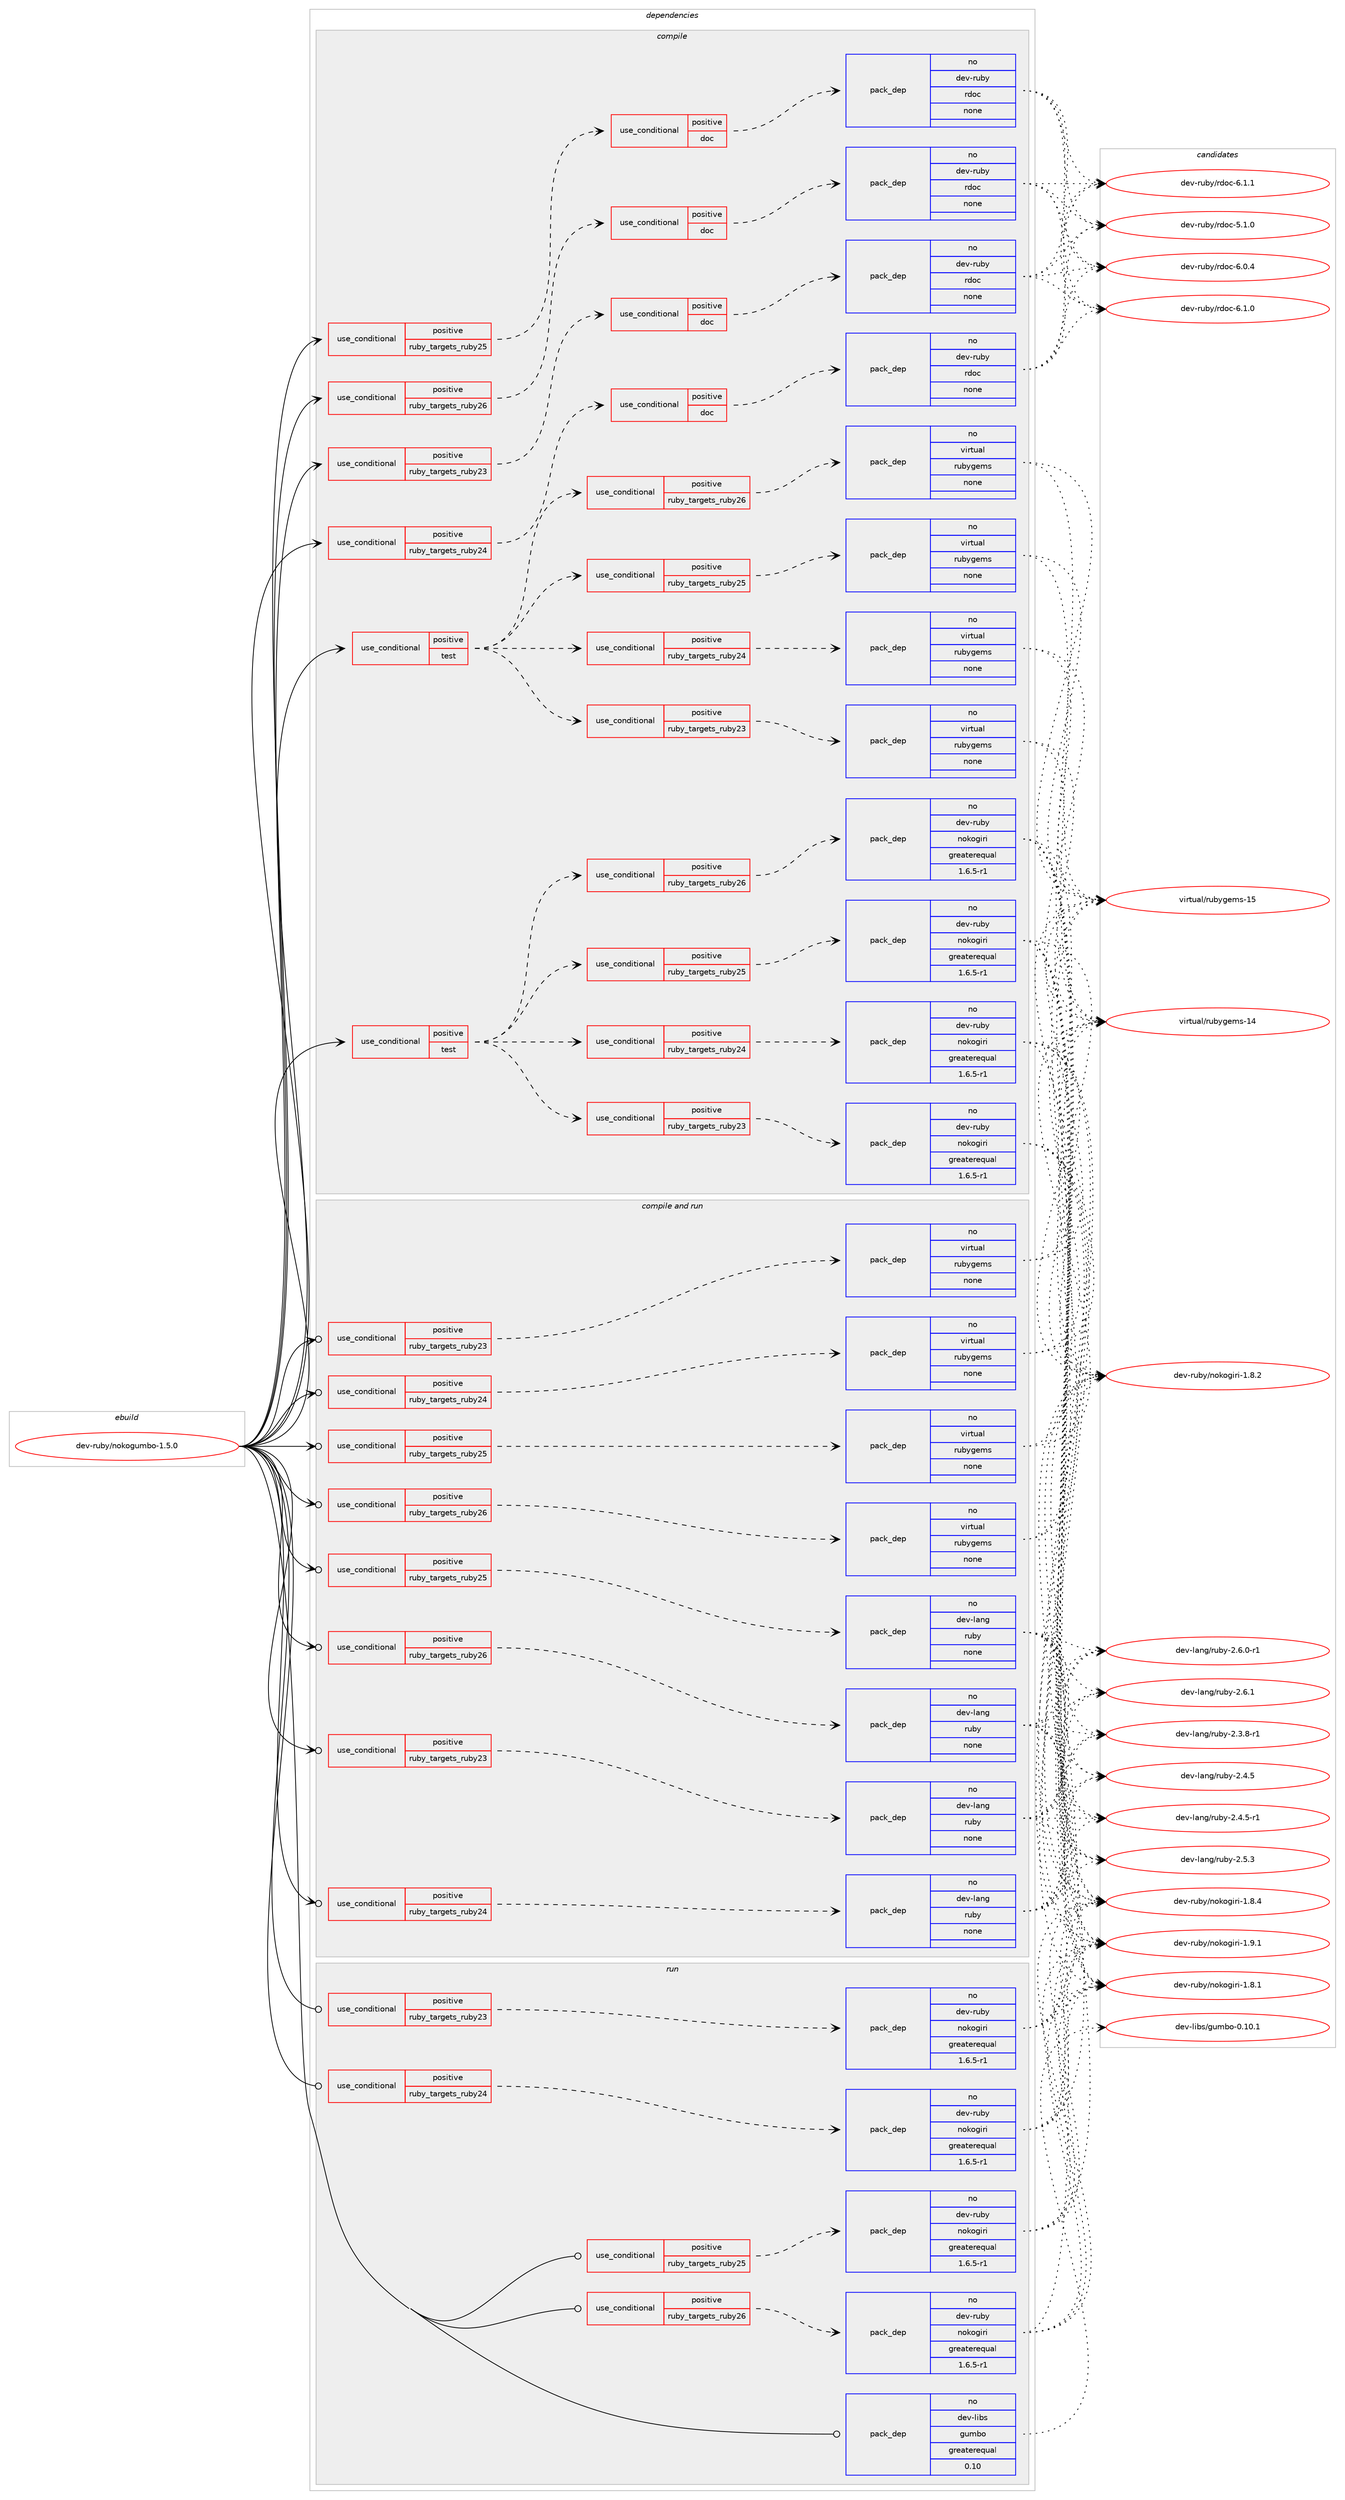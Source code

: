 digraph prolog {

# *************
# Graph options
# *************

newrank=true;
concentrate=true;
compound=true;
graph [rankdir=LR,fontname=Helvetica,fontsize=10,ranksep=1.5];#, ranksep=2.5, nodesep=0.2];
edge  [arrowhead=vee];
node  [fontname=Helvetica,fontsize=10];

# **********
# The ebuild
# **********

subgraph cluster_leftcol {
color=gray;
rank=same;
label=<<i>ebuild</i>>;
id [label="dev-ruby/nokogumbo-1.5.0", color=red, width=4, href="../dev-ruby/nokogumbo-1.5.0.svg"];
}

# ****************
# The dependencies
# ****************

subgraph cluster_midcol {
color=gray;
label=<<i>dependencies</i>>;
subgraph cluster_compile {
fillcolor="#eeeeee";
style=filled;
label=<<i>compile</i>>;
subgraph cond407883 {
dependency1508611 [label=<<TABLE BORDER="0" CELLBORDER="1" CELLSPACING="0" CELLPADDING="4"><TR><TD ROWSPAN="3" CELLPADDING="10">use_conditional</TD></TR><TR><TD>positive</TD></TR><TR><TD>ruby_targets_ruby23</TD></TR></TABLE>>, shape=none, color=red];
subgraph cond407884 {
dependency1508612 [label=<<TABLE BORDER="0" CELLBORDER="1" CELLSPACING="0" CELLPADDING="4"><TR><TD ROWSPAN="3" CELLPADDING="10">use_conditional</TD></TR><TR><TD>positive</TD></TR><TR><TD>doc</TD></TR></TABLE>>, shape=none, color=red];
subgraph pack1077231 {
dependency1508613 [label=<<TABLE BORDER="0" CELLBORDER="1" CELLSPACING="0" CELLPADDING="4" WIDTH="220"><TR><TD ROWSPAN="6" CELLPADDING="30">pack_dep</TD></TR><TR><TD WIDTH="110">no</TD></TR><TR><TD>dev-ruby</TD></TR><TR><TD>rdoc</TD></TR><TR><TD>none</TD></TR><TR><TD></TD></TR></TABLE>>, shape=none, color=blue];
}
dependency1508612:e -> dependency1508613:w [weight=20,style="dashed",arrowhead="vee"];
}
dependency1508611:e -> dependency1508612:w [weight=20,style="dashed",arrowhead="vee"];
}
id:e -> dependency1508611:w [weight=20,style="solid",arrowhead="vee"];
subgraph cond407885 {
dependency1508614 [label=<<TABLE BORDER="0" CELLBORDER="1" CELLSPACING="0" CELLPADDING="4"><TR><TD ROWSPAN="3" CELLPADDING="10">use_conditional</TD></TR><TR><TD>positive</TD></TR><TR><TD>ruby_targets_ruby24</TD></TR></TABLE>>, shape=none, color=red];
subgraph cond407886 {
dependency1508615 [label=<<TABLE BORDER="0" CELLBORDER="1" CELLSPACING="0" CELLPADDING="4"><TR><TD ROWSPAN="3" CELLPADDING="10">use_conditional</TD></TR><TR><TD>positive</TD></TR><TR><TD>doc</TD></TR></TABLE>>, shape=none, color=red];
subgraph pack1077232 {
dependency1508616 [label=<<TABLE BORDER="0" CELLBORDER="1" CELLSPACING="0" CELLPADDING="4" WIDTH="220"><TR><TD ROWSPAN="6" CELLPADDING="30">pack_dep</TD></TR><TR><TD WIDTH="110">no</TD></TR><TR><TD>dev-ruby</TD></TR><TR><TD>rdoc</TD></TR><TR><TD>none</TD></TR><TR><TD></TD></TR></TABLE>>, shape=none, color=blue];
}
dependency1508615:e -> dependency1508616:w [weight=20,style="dashed",arrowhead="vee"];
}
dependency1508614:e -> dependency1508615:w [weight=20,style="dashed",arrowhead="vee"];
}
id:e -> dependency1508614:w [weight=20,style="solid",arrowhead="vee"];
subgraph cond407887 {
dependency1508617 [label=<<TABLE BORDER="0" CELLBORDER="1" CELLSPACING="0" CELLPADDING="4"><TR><TD ROWSPAN="3" CELLPADDING="10">use_conditional</TD></TR><TR><TD>positive</TD></TR><TR><TD>ruby_targets_ruby25</TD></TR></TABLE>>, shape=none, color=red];
subgraph cond407888 {
dependency1508618 [label=<<TABLE BORDER="0" CELLBORDER="1" CELLSPACING="0" CELLPADDING="4"><TR><TD ROWSPAN="3" CELLPADDING="10">use_conditional</TD></TR><TR><TD>positive</TD></TR><TR><TD>doc</TD></TR></TABLE>>, shape=none, color=red];
subgraph pack1077233 {
dependency1508619 [label=<<TABLE BORDER="0" CELLBORDER="1" CELLSPACING="0" CELLPADDING="4" WIDTH="220"><TR><TD ROWSPAN="6" CELLPADDING="30">pack_dep</TD></TR><TR><TD WIDTH="110">no</TD></TR><TR><TD>dev-ruby</TD></TR><TR><TD>rdoc</TD></TR><TR><TD>none</TD></TR><TR><TD></TD></TR></TABLE>>, shape=none, color=blue];
}
dependency1508618:e -> dependency1508619:w [weight=20,style="dashed",arrowhead="vee"];
}
dependency1508617:e -> dependency1508618:w [weight=20,style="dashed",arrowhead="vee"];
}
id:e -> dependency1508617:w [weight=20,style="solid",arrowhead="vee"];
subgraph cond407889 {
dependency1508620 [label=<<TABLE BORDER="0" CELLBORDER="1" CELLSPACING="0" CELLPADDING="4"><TR><TD ROWSPAN="3" CELLPADDING="10">use_conditional</TD></TR><TR><TD>positive</TD></TR><TR><TD>ruby_targets_ruby26</TD></TR></TABLE>>, shape=none, color=red];
subgraph cond407890 {
dependency1508621 [label=<<TABLE BORDER="0" CELLBORDER="1" CELLSPACING="0" CELLPADDING="4"><TR><TD ROWSPAN="3" CELLPADDING="10">use_conditional</TD></TR><TR><TD>positive</TD></TR><TR><TD>doc</TD></TR></TABLE>>, shape=none, color=red];
subgraph pack1077234 {
dependency1508622 [label=<<TABLE BORDER="0" CELLBORDER="1" CELLSPACING="0" CELLPADDING="4" WIDTH="220"><TR><TD ROWSPAN="6" CELLPADDING="30">pack_dep</TD></TR><TR><TD WIDTH="110">no</TD></TR><TR><TD>dev-ruby</TD></TR><TR><TD>rdoc</TD></TR><TR><TD>none</TD></TR><TR><TD></TD></TR></TABLE>>, shape=none, color=blue];
}
dependency1508621:e -> dependency1508622:w [weight=20,style="dashed",arrowhead="vee"];
}
dependency1508620:e -> dependency1508621:w [weight=20,style="dashed",arrowhead="vee"];
}
id:e -> dependency1508620:w [weight=20,style="solid",arrowhead="vee"];
subgraph cond407891 {
dependency1508623 [label=<<TABLE BORDER="0" CELLBORDER="1" CELLSPACING="0" CELLPADDING="4"><TR><TD ROWSPAN="3" CELLPADDING="10">use_conditional</TD></TR><TR><TD>positive</TD></TR><TR><TD>test</TD></TR></TABLE>>, shape=none, color=red];
subgraph cond407892 {
dependency1508624 [label=<<TABLE BORDER="0" CELLBORDER="1" CELLSPACING="0" CELLPADDING="4"><TR><TD ROWSPAN="3" CELLPADDING="10">use_conditional</TD></TR><TR><TD>positive</TD></TR><TR><TD>ruby_targets_ruby23</TD></TR></TABLE>>, shape=none, color=red];
subgraph pack1077235 {
dependency1508625 [label=<<TABLE BORDER="0" CELLBORDER="1" CELLSPACING="0" CELLPADDING="4" WIDTH="220"><TR><TD ROWSPAN="6" CELLPADDING="30">pack_dep</TD></TR><TR><TD WIDTH="110">no</TD></TR><TR><TD>dev-ruby</TD></TR><TR><TD>nokogiri</TD></TR><TR><TD>greaterequal</TD></TR><TR><TD>1.6.5-r1</TD></TR></TABLE>>, shape=none, color=blue];
}
dependency1508624:e -> dependency1508625:w [weight=20,style="dashed",arrowhead="vee"];
}
dependency1508623:e -> dependency1508624:w [weight=20,style="dashed",arrowhead="vee"];
subgraph cond407893 {
dependency1508626 [label=<<TABLE BORDER="0" CELLBORDER="1" CELLSPACING="0" CELLPADDING="4"><TR><TD ROWSPAN="3" CELLPADDING="10">use_conditional</TD></TR><TR><TD>positive</TD></TR><TR><TD>ruby_targets_ruby24</TD></TR></TABLE>>, shape=none, color=red];
subgraph pack1077236 {
dependency1508627 [label=<<TABLE BORDER="0" CELLBORDER="1" CELLSPACING="0" CELLPADDING="4" WIDTH="220"><TR><TD ROWSPAN="6" CELLPADDING="30">pack_dep</TD></TR><TR><TD WIDTH="110">no</TD></TR><TR><TD>dev-ruby</TD></TR><TR><TD>nokogiri</TD></TR><TR><TD>greaterequal</TD></TR><TR><TD>1.6.5-r1</TD></TR></TABLE>>, shape=none, color=blue];
}
dependency1508626:e -> dependency1508627:w [weight=20,style="dashed",arrowhead="vee"];
}
dependency1508623:e -> dependency1508626:w [weight=20,style="dashed",arrowhead="vee"];
subgraph cond407894 {
dependency1508628 [label=<<TABLE BORDER="0" CELLBORDER="1" CELLSPACING="0" CELLPADDING="4"><TR><TD ROWSPAN="3" CELLPADDING="10">use_conditional</TD></TR><TR><TD>positive</TD></TR><TR><TD>ruby_targets_ruby25</TD></TR></TABLE>>, shape=none, color=red];
subgraph pack1077237 {
dependency1508629 [label=<<TABLE BORDER="0" CELLBORDER="1" CELLSPACING="0" CELLPADDING="4" WIDTH="220"><TR><TD ROWSPAN="6" CELLPADDING="30">pack_dep</TD></TR><TR><TD WIDTH="110">no</TD></TR><TR><TD>dev-ruby</TD></TR><TR><TD>nokogiri</TD></TR><TR><TD>greaterequal</TD></TR><TR><TD>1.6.5-r1</TD></TR></TABLE>>, shape=none, color=blue];
}
dependency1508628:e -> dependency1508629:w [weight=20,style="dashed",arrowhead="vee"];
}
dependency1508623:e -> dependency1508628:w [weight=20,style="dashed",arrowhead="vee"];
subgraph cond407895 {
dependency1508630 [label=<<TABLE BORDER="0" CELLBORDER="1" CELLSPACING="0" CELLPADDING="4"><TR><TD ROWSPAN="3" CELLPADDING="10">use_conditional</TD></TR><TR><TD>positive</TD></TR><TR><TD>ruby_targets_ruby26</TD></TR></TABLE>>, shape=none, color=red];
subgraph pack1077238 {
dependency1508631 [label=<<TABLE BORDER="0" CELLBORDER="1" CELLSPACING="0" CELLPADDING="4" WIDTH="220"><TR><TD ROWSPAN="6" CELLPADDING="30">pack_dep</TD></TR><TR><TD WIDTH="110">no</TD></TR><TR><TD>dev-ruby</TD></TR><TR><TD>nokogiri</TD></TR><TR><TD>greaterequal</TD></TR><TR><TD>1.6.5-r1</TD></TR></TABLE>>, shape=none, color=blue];
}
dependency1508630:e -> dependency1508631:w [weight=20,style="dashed",arrowhead="vee"];
}
dependency1508623:e -> dependency1508630:w [weight=20,style="dashed",arrowhead="vee"];
}
id:e -> dependency1508623:w [weight=20,style="solid",arrowhead="vee"];
subgraph cond407896 {
dependency1508632 [label=<<TABLE BORDER="0" CELLBORDER="1" CELLSPACING="0" CELLPADDING="4"><TR><TD ROWSPAN="3" CELLPADDING="10">use_conditional</TD></TR><TR><TD>positive</TD></TR><TR><TD>test</TD></TR></TABLE>>, shape=none, color=red];
subgraph cond407897 {
dependency1508633 [label=<<TABLE BORDER="0" CELLBORDER="1" CELLSPACING="0" CELLPADDING="4"><TR><TD ROWSPAN="3" CELLPADDING="10">use_conditional</TD></TR><TR><TD>positive</TD></TR><TR><TD>ruby_targets_ruby23</TD></TR></TABLE>>, shape=none, color=red];
subgraph pack1077239 {
dependency1508634 [label=<<TABLE BORDER="0" CELLBORDER="1" CELLSPACING="0" CELLPADDING="4" WIDTH="220"><TR><TD ROWSPAN="6" CELLPADDING="30">pack_dep</TD></TR><TR><TD WIDTH="110">no</TD></TR><TR><TD>virtual</TD></TR><TR><TD>rubygems</TD></TR><TR><TD>none</TD></TR><TR><TD></TD></TR></TABLE>>, shape=none, color=blue];
}
dependency1508633:e -> dependency1508634:w [weight=20,style="dashed",arrowhead="vee"];
}
dependency1508632:e -> dependency1508633:w [weight=20,style="dashed",arrowhead="vee"];
subgraph cond407898 {
dependency1508635 [label=<<TABLE BORDER="0" CELLBORDER="1" CELLSPACING="0" CELLPADDING="4"><TR><TD ROWSPAN="3" CELLPADDING="10">use_conditional</TD></TR><TR><TD>positive</TD></TR><TR><TD>ruby_targets_ruby24</TD></TR></TABLE>>, shape=none, color=red];
subgraph pack1077240 {
dependency1508636 [label=<<TABLE BORDER="0" CELLBORDER="1" CELLSPACING="0" CELLPADDING="4" WIDTH="220"><TR><TD ROWSPAN="6" CELLPADDING="30">pack_dep</TD></TR><TR><TD WIDTH="110">no</TD></TR><TR><TD>virtual</TD></TR><TR><TD>rubygems</TD></TR><TR><TD>none</TD></TR><TR><TD></TD></TR></TABLE>>, shape=none, color=blue];
}
dependency1508635:e -> dependency1508636:w [weight=20,style="dashed",arrowhead="vee"];
}
dependency1508632:e -> dependency1508635:w [weight=20,style="dashed",arrowhead="vee"];
subgraph cond407899 {
dependency1508637 [label=<<TABLE BORDER="0" CELLBORDER="1" CELLSPACING="0" CELLPADDING="4"><TR><TD ROWSPAN="3" CELLPADDING="10">use_conditional</TD></TR><TR><TD>positive</TD></TR><TR><TD>ruby_targets_ruby25</TD></TR></TABLE>>, shape=none, color=red];
subgraph pack1077241 {
dependency1508638 [label=<<TABLE BORDER="0" CELLBORDER="1" CELLSPACING="0" CELLPADDING="4" WIDTH="220"><TR><TD ROWSPAN="6" CELLPADDING="30">pack_dep</TD></TR><TR><TD WIDTH="110">no</TD></TR><TR><TD>virtual</TD></TR><TR><TD>rubygems</TD></TR><TR><TD>none</TD></TR><TR><TD></TD></TR></TABLE>>, shape=none, color=blue];
}
dependency1508637:e -> dependency1508638:w [weight=20,style="dashed",arrowhead="vee"];
}
dependency1508632:e -> dependency1508637:w [weight=20,style="dashed",arrowhead="vee"];
subgraph cond407900 {
dependency1508639 [label=<<TABLE BORDER="0" CELLBORDER="1" CELLSPACING="0" CELLPADDING="4"><TR><TD ROWSPAN="3" CELLPADDING="10">use_conditional</TD></TR><TR><TD>positive</TD></TR><TR><TD>ruby_targets_ruby26</TD></TR></TABLE>>, shape=none, color=red];
subgraph pack1077242 {
dependency1508640 [label=<<TABLE BORDER="0" CELLBORDER="1" CELLSPACING="0" CELLPADDING="4" WIDTH="220"><TR><TD ROWSPAN="6" CELLPADDING="30">pack_dep</TD></TR><TR><TD WIDTH="110">no</TD></TR><TR><TD>virtual</TD></TR><TR><TD>rubygems</TD></TR><TR><TD>none</TD></TR><TR><TD></TD></TR></TABLE>>, shape=none, color=blue];
}
dependency1508639:e -> dependency1508640:w [weight=20,style="dashed",arrowhead="vee"];
}
dependency1508632:e -> dependency1508639:w [weight=20,style="dashed",arrowhead="vee"];
}
id:e -> dependency1508632:w [weight=20,style="solid",arrowhead="vee"];
}
subgraph cluster_compileandrun {
fillcolor="#eeeeee";
style=filled;
label=<<i>compile and run</i>>;
subgraph cond407901 {
dependency1508641 [label=<<TABLE BORDER="0" CELLBORDER="1" CELLSPACING="0" CELLPADDING="4"><TR><TD ROWSPAN="3" CELLPADDING="10">use_conditional</TD></TR><TR><TD>positive</TD></TR><TR><TD>ruby_targets_ruby23</TD></TR></TABLE>>, shape=none, color=red];
subgraph pack1077243 {
dependency1508642 [label=<<TABLE BORDER="0" CELLBORDER="1" CELLSPACING="0" CELLPADDING="4" WIDTH="220"><TR><TD ROWSPAN="6" CELLPADDING="30">pack_dep</TD></TR><TR><TD WIDTH="110">no</TD></TR><TR><TD>dev-lang</TD></TR><TR><TD>ruby</TD></TR><TR><TD>none</TD></TR><TR><TD></TD></TR></TABLE>>, shape=none, color=blue];
}
dependency1508641:e -> dependency1508642:w [weight=20,style="dashed",arrowhead="vee"];
}
id:e -> dependency1508641:w [weight=20,style="solid",arrowhead="odotvee"];
subgraph cond407902 {
dependency1508643 [label=<<TABLE BORDER="0" CELLBORDER="1" CELLSPACING="0" CELLPADDING="4"><TR><TD ROWSPAN="3" CELLPADDING="10">use_conditional</TD></TR><TR><TD>positive</TD></TR><TR><TD>ruby_targets_ruby23</TD></TR></TABLE>>, shape=none, color=red];
subgraph pack1077244 {
dependency1508644 [label=<<TABLE BORDER="0" CELLBORDER="1" CELLSPACING="0" CELLPADDING="4" WIDTH="220"><TR><TD ROWSPAN="6" CELLPADDING="30">pack_dep</TD></TR><TR><TD WIDTH="110">no</TD></TR><TR><TD>virtual</TD></TR><TR><TD>rubygems</TD></TR><TR><TD>none</TD></TR><TR><TD></TD></TR></TABLE>>, shape=none, color=blue];
}
dependency1508643:e -> dependency1508644:w [weight=20,style="dashed",arrowhead="vee"];
}
id:e -> dependency1508643:w [weight=20,style="solid",arrowhead="odotvee"];
subgraph cond407903 {
dependency1508645 [label=<<TABLE BORDER="0" CELLBORDER="1" CELLSPACING="0" CELLPADDING="4"><TR><TD ROWSPAN="3" CELLPADDING="10">use_conditional</TD></TR><TR><TD>positive</TD></TR><TR><TD>ruby_targets_ruby24</TD></TR></TABLE>>, shape=none, color=red];
subgraph pack1077245 {
dependency1508646 [label=<<TABLE BORDER="0" CELLBORDER="1" CELLSPACING="0" CELLPADDING="4" WIDTH="220"><TR><TD ROWSPAN="6" CELLPADDING="30">pack_dep</TD></TR><TR><TD WIDTH="110">no</TD></TR><TR><TD>dev-lang</TD></TR><TR><TD>ruby</TD></TR><TR><TD>none</TD></TR><TR><TD></TD></TR></TABLE>>, shape=none, color=blue];
}
dependency1508645:e -> dependency1508646:w [weight=20,style="dashed",arrowhead="vee"];
}
id:e -> dependency1508645:w [weight=20,style="solid",arrowhead="odotvee"];
subgraph cond407904 {
dependency1508647 [label=<<TABLE BORDER="0" CELLBORDER="1" CELLSPACING="0" CELLPADDING="4"><TR><TD ROWSPAN="3" CELLPADDING="10">use_conditional</TD></TR><TR><TD>positive</TD></TR><TR><TD>ruby_targets_ruby24</TD></TR></TABLE>>, shape=none, color=red];
subgraph pack1077246 {
dependency1508648 [label=<<TABLE BORDER="0" CELLBORDER="1" CELLSPACING="0" CELLPADDING="4" WIDTH="220"><TR><TD ROWSPAN="6" CELLPADDING="30">pack_dep</TD></TR><TR><TD WIDTH="110">no</TD></TR><TR><TD>virtual</TD></TR><TR><TD>rubygems</TD></TR><TR><TD>none</TD></TR><TR><TD></TD></TR></TABLE>>, shape=none, color=blue];
}
dependency1508647:e -> dependency1508648:w [weight=20,style="dashed",arrowhead="vee"];
}
id:e -> dependency1508647:w [weight=20,style="solid",arrowhead="odotvee"];
subgraph cond407905 {
dependency1508649 [label=<<TABLE BORDER="0" CELLBORDER="1" CELLSPACING="0" CELLPADDING="4"><TR><TD ROWSPAN="3" CELLPADDING="10">use_conditional</TD></TR><TR><TD>positive</TD></TR><TR><TD>ruby_targets_ruby25</TD></TR></TABLE>>, shape=none, color=red];
subgraph pack1077247 {
dependency1508650 [label=<<TABLE BORDER="0" CELLBORDER="1" CELLSPACING="0" CELLPADDING="4" WIDTH="220"><TR><TD ROWSPAN="6" CELLPADDING="30">pack_dep</TD></TR><TR><TD WIDTH="110">no</TD></TR><TR><TD>dev-lang</TD></TR><TR><TD>ruby</TD></TR><TR><TD>none</TD></TR><TR><TD></TD></TR></TABLE>>, shape=none, color=blue];
}
dependency1508649:e -> dependency1508650:w [weight=20,style="dashed",arrowhead="vee"];
}
id:e -> dependency1508649:w [weight=20,style="solid",arrowhead="odotvee"];
subgraph cond407906 {
dependency1508651 [label=<<TABLE BORDER="0" CELLBORDER="1" CELLSPACING="0" CELLPADDING="4"><TR><TD ROWSPAN="3" CELLPADDING="10">use_conditional</TD></TR><TR><TD>positive</TD></TR><TR><TD>ruby_targets_ruby25</TD></TR></TABLE>>, shape=none, color=red];
subgraph pack1077248 {
dependency1508652 [label=<<TABLE BORDER="0" CELLBORDER="1" CELLSPACING="0" CELLPADDING="4" WIDTH="220"><TR><TD ROWSPAN="6" CELLPADDING="30">pack_dep</TD></TR><TR><TD WIDTH="110">no</TD></TR><TR><TD>virtual</TD></TR><TR><TD>rubygems</TD></TR><TR><TD>none</TD></TR><TR><TD></TD></TR></TABLE>>, shape=none, color=blue];
}
dependency1508651:e -> dependency1508652:w [weight=20,style="dashed",arrowhead="vee"];
}
id:e -> dependency1508651:w [weight=20,style="solid",arrowhead="odotvee"];
subgraph cond407907 {
dependency1508653 [label=<<TABLE BORDER="0" CELLBORDER="1" CELLSPACING="0" CELLPADDING="4"><TR><TD ROWSPAN="3" CELLPADDING="10">use_conditional</TD></TR><TR><TD>positive</TD></TR><TR><TD>ruby_targets_ruby26</TD></TR></TABLE>>, shape=none, color=red];
subgraph pack1077249 {
dependency1508654 [label=<<TABLE BORDER="0" CELLBORDER="1" CELLSPACING="0" CELLPADDING="4" WIDTH="220"><TR><TD ROWSPAN="6" CELLPADDING="30">pack_dep</TD></TR><TR><TD WIDTH="110">no</TD></TR><TR><TD>dev-lang</TD></TR><TR><TD>ruby</TD></TR><TR><TD>none</TD></TR><TR><TD></TD></TR></TABLE>>, shape=none, color=blue];
}
dependency1508653:e -> dependency1508654:w [weight=20,style="dashed",arrowhead="vee"];
}
id:e -> dependency1508653:w [weight=20,style="solid",arrowhead="odotvee"];
subgraph cond407908 {
dependency1508655 [label=<<TABLE BORDER="0" CELLBORDER="1" CELLSPACING="0" CELLPADDING="4"><TR><TD ROWSPAN="3" CELLPADDING="10">use_conditional</TD></TR><TR><TD>positive</TD></TR><TR><TD>ruby_targets_ruby26</TD></TR></TABLE>>, shape=none, color=red];
subgraph pack1077250 {
dependency1508656 [label=<<TABLE BORDER="0" CELLBORDER="1" CELLSPACING="0" CELLPADDING="4" WIDTH="220"><TR><TD ROWSPAN="6" CELLPADDING="30">pack_dep</TD></TR><TR><TD WIDTH="110">no</TD></TR><TR><TD>virtual</TD></TR><TR><TD>rubygems</TD></TR><TR><TD>none</TD></TR><TR><TD></TD></TR></TABLE>>, shape=none, color=blue];
}
dependency1508655:e -> dependency1508656:w [weight=20,style="dashed",arrowhead="vee"];
}
id:e -> dependency1508655:w [weight=20,style="solid",arrowhead="odotvee"];
}
subgraph cluster_run {
fillcolor="#eeeeee";
style=filled;
label=<<i>run</i>>;
subgraph cond407909 {
dependency1508657 [label=<<TABLE BORDER="0" CELLBORDER="1" CELLSPACING="0" CELLPADDING="4"><TR><TD ROWSPAN="3" CELLPADDING="10">use_conditional</TD></TR><TR><TD>positive</TD></TR><TR><TD>ruby_targets_ruby23</TD></TR></TABLE>>, shape=none, color=red];
subgraph pack1077251 {
dependency1508658 [label=<<TABLE BORDER="0" CELLBORDER="1" CELLSPACING="0" CELLPADDING="4" WIDTH="220"><TR><TD ROWSPAN="6" CELLPADDING="30">pack_dep</TD></TR><TR><TD WIDTH="110">no</TD></TR><TR><TD>dev-ruby</TD></TR><TR><TD>nokogiri</TD></TR><TR><TD>greaterequal</TD></TR><TR><TD>1.6.5-r1</TD></TR></TABLE>>, shape=none, color=blue];
}
dependency1508657:e -> dependency1508658:w [weight=20,style="dashed",arrowhead="vee"];
}
id:e -> dependency1508657:w [weight=20,style="solid",arrowhead="odot"];
subgraph cond407910 {
dependency1508659 [label=<<TABLE BORDER="0" CELLBORDER="1" CELLSPACING="0" CELLPADDING="4"><TR><TD ROWSPAN="3" CELLPADDING="10">use_conditional</TD></TR><TR><TD>positive</TD></TR><TR><TD>ruby_targets_ruby24</TD></TR></TABLE>>, shape=none, color=red];
subgraph pack1077252 {
dependency1508660 [label=<<TABLE BORDER="0" CELLBORDER="1" CELLSPACING="0" CELLPADDING="4" WIDTH="220"><TR><TD ROWSPAN="6" CELLPADDING="30">pack_dep</TD></TR><TR><TD WIDTH="110">no</TD></TR><TR><TD>dev-ruby</TD></TR><TR><TD>nokogiri</TD></TR><TR><TD>greaterequal</TD></TR><TR><TD>1.6.5-r1</TD></TR></TABLE>>, shape=none, color=blue];
}
dependency1508659:e -> dependency1508660:w [weight=20,style="dashed",arrowhead="vee"];
}
id:e -> dependency1508659:w [weight=20,style="solid",arrowhead="odot"];
subgraph cond407911 {
dependency1508661 [label=<<TABLE BORDER="0" CELLBORDER="1" CELLSPACING="0" CELLPADDING="4"><TR><TD ROWSPAN="3" CELLPADDING="10">use_conditional</TD></TR><TR><TD>positive</TD></TR><TR><TD>ruby_targets_ruby25</TD></TR></TABLE>>, shape=none, color=red];
subgraph pack1077253 {
dependency1508662 [label=<<TABLE BORDER="0" CELLBORDER="1" CELLSPACING="0" CELLPADDING="4" WIDTH="220"><TR><TD ROWSPAN="6" CELLPADDING="30">pack_dep</TD></TR><TR><TD WIDTH="110">no</TD></TR><TR><TD>dev-ruby</TD></TR><TR><TD>nokogiri</TD></TR><TR><TD>greaterequal</TD></TR><TR><TD>1.6.5-r1</TD></TR></TABLE>>, shape=none, color=blue];
}
dependency1508661:e -> dependency1508662:w [weight=20,style="dashed",arrowhead="vee"];
}
id:e -> dependency1508661:w [weight=20,style="solid",arrowhead="odot"];
subgraph cond407912 {
dependency1508663 [label=<<TABLE BORDER="0" CELLBORDER="1" CELLSPACING="0" CELLPADDING="4"><TR><TD ROWSPAN="3" CELLPADDING="10">use_conditional</TD></TR><TR><TD>positive</TD></TR><TR><TD>ruby_targets_ruby26</TD></TR></TABLE>>, shape=none, color=red];
subgraph pack1077254 {
dependency1508664 [label=<<TABLE BORDER="0" CELLBORDER="1" CELLSPACING="0" CELLPADDING="4" WIDTH="220"><TR><TD ROWSPAN="6" CELLPADDING="30">pack_dep</TD></TR><TR><TD WIDTH="110">no</TD></TR><TR><TD>dev-ruby</TD></TR><TR><TD>nokogiri</TD></TR><TR><TD>greaterequal</TD></TR><TR><TD>1.6.5-r1</TD></TR></TABLE>>, shape=none, color=blue];
}
dependency1508663:e -> dependency1508664:w [weight=20,style="dashed",arrowhead="vee"];
}
id:e -> dependency1508663:w [weight=20,style="solid",arrowhead="odot"];
subgraph pack1077255 {
dependency1508665 [label=<<TABLE BORDER="0" CELLBORDER="1" CELLSPACING="0" CELLPADDING="4" WIDTH="220"><TR><TD ROWSPAN="6" CELLPADDING="30">pack_dep</TD></TR><TR><TD WIDTH="110">no</TD></TR><TR><TD>dev-libs</TD></TR><TR><TD>gumbo</TD></TR><TR><TD>greaterequal</TD></TR><TR><TD>0.10</TD></TR></TABLE>>, shape=none, color=blue];
}
id:e -> dependency1508665:w [weight=20,style="solid",arrowhead="odot"];
}
}

# **************
# The candidates
# **************

subgraph cluster_choices {
rank=same;
color=gray;
label=<<i>candidates</i>>;

subgraph choice1077231 {
color=black;
nodesep=1;
choice10010111845114117981214711410011199455346494648 [label="dev-ruby/rdoc-5.1.0", color=red, width=4,href="../dev-ruby/rdoc-5.1.0.svg"];
choice10010111845114117981214711410011199455446484652 [label="dev-ruby/rdoc-6.0.4", color=red, width=4,href="../dev-ruby/rdoc-6.0.4.svg"];
choice10010111845114117981214711410011199455446494648 [label="dev-ruby/rdoc-6.1.0", color=red, width=4,href="../dev-ruby/rdoc-6.1.0.svg"];
choice10010111845114117981214711410011199455446494649 [label="dev-ruby/rdoc-6.1.1", color=red, width=4,href="../dev-ruby/rdoc-6.1.1.svg"];
dependency1508613:e -> choice10010111845114117981214711410011199455346494648:w [style=dotted,weight="100"];
dependency1508613:e -> choice10010111845114117981214711410011199455446484652:w [style=dotted,weight="100"];
dependency1508613:e -> choice10010111845114117981214711410011199455446494648:w [style=dotted,weight="100"];
dependency1508613:e -> choice10010111845114117981214711410011199455446494649:w [style=dotted,weight="100"];
}
subgraph choice1077232 {
color=black;
nodesep=1;
choice10010111845114117981214711410011199455346494648 [label="dev-ruby/rdoc-5.1.0", color=red, width=4,href="../dev-ruby/rdoc-5.1.0.svg"];
choice10010111845114117981214711410011199455446484652 [label="dev-ruby/rdoc-6.0.4", color=red, width=4,href="../dev-ruby/rdoc-6.0.4.svg"];
choice10010111845114117981214711410011199455446494648 [label="dev-ruby/rdoc-6.1.0", color=red, width=4,href="../dev-ruby/rdoc-6.1.0.svg"];
choice10010111845114117981214711410011199455446494649 [label="dev-ruby/rdoc-6.1.1", color=red, width=4,href="../dev-ruby/rdoc-6.1.1.svg"];
dependency1508616:e -> choice10010111845114117981214711410011199455346494648:w [style=dotted,weight="100"];
dependency1508616:e -> choice10010111845114117981214711410011199455446484652:w [style=dotted,weight="100"];
dependency1508616:e -> choice10010111845114117981214711410011199455446494648:w [style=dotted,weight="100"];
dependency1508616:e -> choice10010111845114117981214711410011199455446494649:w [style=dotted,weight="100"];
}
subgraph choice1077233 {
color=black;
nodesep=1;
choice10010111845114117981214711410011199455346494648 [label="dev-ruby/rdoc-5.1.0", color=red, width=4,href="../dev-ruby/rdoc-5.1.0.svg"];
choice10010111845114117981214711410011199455446484652 [label="dev-ruby/rdoc-6.0.4", color=red, width=4,href="../dev-ruby/rdoc-6.0.4.svg"];
choice10010111845114117981214711410011199455446494648 [label="dev-ruby/rdoc-6.1.0", color=red, width=4,href="../dev-ruby/rdoc-6.1.0.svg"];
choice10010111845114117981214711410011199455446494649 [label="dev-ruby/rdoc-6.1.1", color=red, width=4,href="../dev-ruby/rdoc-6.1.1.svg"];
dependency1508619:e -> choice10010111845114117981214711410011199455346494648:w [style=dotted,weight="100"];
dependency1508619:e -> choice10010111845114117981214711410011199455446484652:w [style=dotted,weight="100"];
dependency1508619:e -> choice10010111845114117981214711410011199455446494648:w [style=dotted,weight="100"];
dependency1508619:e -> choice10010111845114117981214711410011199455446494649:w [style=dotted,weight="100"];
}
subgraph choice1077234 {
color=black;
nodesep=1;
choice10010111845114117981214711410011199455346494648 [label="dev-ruby/rdoc-5.1.0", color=red, width=4,href="../dev-ruby/rdoc-5.1.0.svg"];
choice10010111845114117981214711410011199455446484652 [label="dev-ruby/rdoc-6.0.4", color=red, width=4,href="../dev-ruby/rdoc-6.0.4.svg"];
choice10010111845114117981214711410011199455446494648 [label="dev-ruby/rdoc-6.1.0", color=red, width=4,href="../dev-ruby/rdoc-6.1.0.svg"];
choice10010111845114117981214711410011199455446494649 [label="dev-ruby/rdoc-6.1.1", color=red, width=4,href="../dev-ruby/rdoc-6.1.1.svg"];
dependency1508622:e -> choice10010111845114117981214711410011199455346494648:w [style=dotted,weight="100"];
dependency1508622:e -> choice10010111845114117981214711410011199455446484652:w [style=dotted,weight="100"];
dependency1508622:e -> choice10010111845114117981214711410011199455446494648:w [style=dotted,weight="100"];
dependency1508622:e -> choice10010111845114117981214711410011199455446494649:w [style=dotted,weight="100"];
}
subgraph choice1077235 {
color=black;
nodesep=1;
choice100101118451141179812147110111107111103105114105454946564649 [label="dev-ruby/nokogiri-1.8.1", color=red, width=4,href="../dev-ruby/nokogiri-1.8.1.svg"];
choice100101118451141179812147110111107111103105114105454946564650 [label="dev-ruby/nokogiri-1.8.2", color=red, width=4,href="../dev-ruby/nokogiri-1.8.2.svg"];
choice100101118451141179812147110111107111103105114105454946564652 [label="dev-ruby/nokogiri-1.8.4", color=red, width=4,href="../dev-ruby/nokogiri-1.8.4.svg"];
choice100101118451141179812147110111107111103105114105454946574649 [label="dev-ruby/nokogiri-1.9.1", color=red, width=4,href="../dev-ruby/nokogiri-1.9.1.svg"];
dependency1508625:e -> choice100101118451141179812147110111107111103105114105454946564649:w [style=dotted,weight="100"];
dependency1508625:e -> choice100101118451141179812147110111107111103105114105454946564650:w [style=dotted,weight="100"];
dependency1508625:e -> choice100101118451141179812147110111107111103105114105454946564652:w [style=dotted,weight="100"];
dependency1508625:e -> choice100101118451141179812147110111107111103105114105454946574649:w [style=dotted,weight="100"];
}
subgraph choice1077236 {
color=black;
nodesep=1;
choice100101118451141179812147110111107111103105114105454946564649 [label="dev-ruby/nokogiri-1.8.1", color=red, width=4,href="../dev-ruby/nokogiri-1.8.1.svg"];
choice100101118451141179812147110111107111103105114105454946564650 [label="dev-ruby/nokogiri-1.8.2", color=red, width=4,href="../dev-ruby/nokogiri-1.8.2.svg"];
choice100101118451141179812147110111107111103105114105454946564652 [label="dev-ruby/nokogiri-1.8.4", color=red, width=4,href="../dev-ruby/nokogiri-1.8.4.svg"];
choice100101118451141179812147110111107111103105114105454946574649 [label="dev-ruby/nokogiri-1.9.1", color=red, width=4,href="../dev-ruby/nokogiri-1.9.1.svg"];
dependency1508627:e -> choice100101118451141179812147110111107111103105114105454946564649:w [style=dotted,weight="100"];
dependency1508627:e -> choice100101118451141179812147110111107111103105114105454946564650:w [style=dotted,weight="100"];
dependency1508627:e -> choice100101118451141179812147110111107111103105114105454946564652:w [style=dotted,weight="100"];
dependency1508627:e -> choice100101118451141179812147110111107111103105114105454946574649:w [style=dotted,weight="100"];
}
subgraph choice1077237 {
color=black;
nodesep=1;
choice100101118451141179812147110111107111103105114105454946564649 [label="dev-ruby/nokogiri-1.8.1", color=red, width=4,href="../dev-ruby/nokogiri-1.8.1.svg"];
choice100101118451141179812147110111107111103105114105454946564650 [label="dev-ruby/nokogiri-1.8.2", color=red, width=4,href="../dev-ruby/nokogiri-1.8.2.svg"];
choice100101118451141179812147110111107111103105114105454946564652 [label="dev-ruby/nokogiri-1.8.4", color=red, width=4,href="../dev-ruby/nokogiri-1.8.4.svg"];
choice100101118451141179812147110111107111103105114105454946574649 [label="dev-ruby/nokogiri-1.9.1", color=red, width=4,href="../dev-ruby/nokogiri-1.9.1.svg"];
dependency1508629:e -> choice100101118451141179812147110111107111103105114105454946564649:w [style=dotted,weight="100"];
dependency1508629:e -> choice100101118451141179812147110111107111103105114105454946564650:w [style=dotted,weight="100"];
dependency1508629:e -> choice100101118451141179812147110111107111103105114105454946564652:w [style=dotted,weight="100"];
dependency1508629:e -> choice100101118451141179812147110111107111103105114105454946574649:w [style=dotted,weight="100"];
}
subgraph choice1077238 {
color=black;
nodesep=1;
choice100101118451141179812147110111107111103105114105454946564649 [label="dev-ruby/nokogiri-1.8.1", color=red, width=4,href="../dev-ruby/nokogiri-1.8.1.svg"];
choice100101118451141179812147110111107111103105114105454946564650 [label="dev-ruby/nokogiri-1.8.2", color=red, width=4,href="../dev-ruby/nokogiri-1.8.2.svg"];
choice100101118451141179812147110111107111103105114105454946564652 [label="dev-ruby/nokogiri-1.8.4", color=red, width=4,href="../dev-ruby/nokogiri-1.8.4.svg"];
choice100101118451141179812147110111107111103105114105454946574649 [label="dev-ruby/nokogiri-1.9.1", color=red, width=4,href="../dev-ruby/nokogiri-1.9.1.svg"];
dependency1508631:e -> choice100101118451141179812147110111107111103105114105454946564649:w [style=dotted,weight="100"];
dependency1508631:e -> choice100101118451141179812147110111107111103105114105454946564650:w [style=dotted,weight="100"];
dependency1508631:e -> choice100101118451141179812147110111107111103105114105454946564652:w [style=dotted,weight="100"];
dependency1508631:e -> choice100101118451141179812147110111107111103105114105454946574649:w [style=dotted,weight="100"];
}
subgraph choice1077239 {
color=black;
nodesep=1;
choice118105114116117971084711411798121103101109115454952 [label="virtual/rubygems-14", color=red, width=4,href="../virtual/rubygems-14.svg"];
choice118105114116117971084711411798121103101109115454953 [label="virtual/rubygems-15", color=red, width=4,href="../virtual/rubygems-15.svg"];
dependency1508634:e -> choice118105114116117971084711411798121103101109115454952:w [style=dotted,weight="100"];
dependency1508634:e -> choice118105114116117971084711411798121103101109115454953:w [style=dotted,weight="100"];
}
subgraph choice1077240 {
color=black;
nodesep=1;
choice118105114116117971084711411798121103101109115454952 [label="virtual/rubygems-14", color=red, width=4,href="../virtual/rubygems-14.svg"];
choice118105114116117971084711411798121103101109115454953 [label="virtual/rubygems-15", color=red, width=4,href="../virtual/rubygems-15.svg"];
dependency1508636:e -> choice118105114116117971084711411798121103101109115454952:w [style=dotted,weight="100"];
dependency1508636:e -> choice118105114116117971084711411798121103101109115454953:w [style=dotted,weight="100"];
}
subgraph choice1077241 {
color=black;
nodesep=1;
choice118105114116117971084711411798121103101109115454952 [label="virtual/rubygems-14", color=red, width=4,href="../virtual/rubygems-14.svg"];
choice118105114116117971084711411798121103101109115454953 [label="virtual/rubygems-15", color=red, width=4,href="../virtual/rubygems-15.svg"];
dependency1508638:e -> choice118105114116117971084711411798121103101109115454952:w [style=dotted,weight="100"];
dependency1508638:e -> choice118105114116117971084711411798121103101109115454953:w [style=dotted,weight="100"];
}
subgraph choice1077242 {
color=black;
nodesep=1;
choice118105114116117971084711411798121103101109115454952 [label="virtual/rubygems-14", color=red, width=4,href="../virtual/rubygems-14.svg"];
choice118105114116117971084711411798121103101109115454953 [label="virtual/rubygems-15", color=red, width=4,href="../virtual/rubygems-15.svg"];
dependency1508640:e -> choice118105114116117971084711411798121103101109115454952:w [style=dotted,weight="100"];
dependency1508640:e -> choice118105114116117971084711411798121103101109115454953:w [style=dotted,weight="100"];
}
subgraph choice1077243 {
color=black;
nodesep=1;
choice100101118451089711010347114117981214550465146564511449 [label="dev-lang/ruby-2.3.8-r1", color=red, width=4,href="../dev-lang/ruby-2.3.8-r1.svg"];
choice10010111845108971101034711411798121455046524653 [label="dev-lang/ruby-2.4.5", color=red, width=4,href="../dev-lang/ruby-2.4.5.svg"];
choice100101118451089711010347114117981214550465246534511449 [label="dev-lang/ruby-2.4.5-r1", color=red, width=4,href="../dev-lang/ruby-2.4.5-r1.svg"];
choice10010111845108971101034711411798121455046534651 [label="dev-lang/ruby-2.5.3", color=red, width=4,href="../dev-lang/ruby-2.5.3.svg"];
choice100101118451089711010347114117981214550465446484511449 [label="dev-lang/ruby-2.6.0-r1", color=red, width=4,href="../dev-lang/ruby-2.6.0-r1.svg"];
choice10010111845108971101034711411798121455046544649 [label="dev-lang/ruby-2.6.1", color=red, width=4,href="../dev-lang/ruby-2.6.1.svg"];
dependency1508642:e -> choice100101118451089711010347114117981214550465146564511449:w [style=dotted,weight="100"];
dependency1508642:e -> choice10010111845108971101034711411798121455046524653:w [style=dotted,weight="100"];
dependency1508642:e -> choice100101118451089711010347114117981214550465246534511449:w [style=dotted,weight="100"];
dependency1508642:e -> choice10010111845108971101034711411798121455046534651:w [style=dotted,weight="100"];
dependency1508642:e -> choice100101118451089711010347114117981214550465446484511449:w [style=dotted,weight="100"];
dependency1508642:e -> choice10010111845108971101034711411798121455046544649:w [style=dotted,weight="100"];
}
subgraph choice1077244 {
color=black;
nodesep=1;
choice118105114116117971084711411798121103101109115454952 [label="virtual/rubygems-14", color=red, width=4,href="../virtual/rubygems-14.svg"];
choice118105114116117971084711411798121103101109115454953 [label="virtual/rubygems-15", color=red, width=4,href="../virtual/rubygems-15.svg"];
dependency1508644:e -> choice118105114116117971084711411798121103101109115454952:w [style=dotted,weight="100"];
dependency1508644:e -> choice118105114116117971084711411798121103101109115454953:w [style=dotted,weight="100"];
}
subgraph choice1077245 {
color=black;
nodesep=1;
choice100101118451089711010347114117981214550465146564511449 [label="dev-lang/ruby-2.3.8-r1", color=red, width=4,href="../dev-lang/ruby-2.3.8-r1.svg"];
choice10010111845108971101034711411798121455046524653 [label="dev-lang/ruby-2.4.5", color=red, width=4,href="../dev-lang/ruby-2.4.5.svg"];
choice100101118451089711010347114117981214550465246534511449 [label="dev-lang/ruby-2.4.5-r1", color=red, width=4,href="../dev-lang/ruby-2.4.5-r1.svg"];
choice10010111845108971101034711411798121455046534651 [label="dev-lang/ruby-2.5.3", color=red, width=4,href="../dev-lang/ruby-2.5.3.svg"];
choice100101118451089711010347114117981214550465446484511449 [label="dev-lang/ruby-2.6.0-r1", color=red, width=4,href="../dev-lang/ruby-2.6.0-r1.svg"];
choice10010111845108971101034711411798121455046544649 [label="dev-lang/ruby-2.6.1", color=red, width=4,href="../dev-lang/ruby-2.6.1.svg"];
dependency1508646:e -> choice100101118451089711010347114117981214550465146564511449:w [style=dotted,weight="100"];
dependency1508646:e -> choice10010111845108971101034711411798121455046524653:w [style=dotted,weight="100"];
dependency1508646:e -> choice100101118451089711010347114117981214550465246534511449:w [style=dotted,weight="100"];
dependency1508646:e -> choice10010111845108971101034711411798121455046534651:w [style=dotted,weight="100"];
dependency1508646:e -> choice100101118451089711010347114117981214550465446484511449:w [style=dotted,weight="100"];
dependency1508646:e -> choice10010111845108971101034711411798121455046544649:w [style=dotted,weight="100"];
}
subgraph choice1077246 {
color=black;
nodesep=1;
choice118105114116117971084711411798121103101109115454952 [label="virtual/rubygems-14", color=red, width=4,href="../virtual/rubygems-14.svg"];
choice118105114116117971084711411798121103101109115454953 [label="virtual/rubygems-15", color=red, width=4,href="../virtual/rubygems-15.svg"];
dependency1508648:e -> choice118105114116117971084711411798121103101109115454952:w [style=dotted,weight="100"];
dependency1508648:e -> choice118105114116117971084711411798121103101109115454953:w [style=dotted,weight="100"];
}
subgraph choice1077247 {
color=black;
nodesep=1;
choice100101118451089711010347114117981214550465146564511449 [label="dev-lang/ruby-2.3.8-r1", color=red, width=4,href="../dev-lang/ruby-2.3.8-r1.svg"];
choice10010111845108971101034711411798121455046524653 [label="dev-lang/ruby-2.4.5", color=red, width=4,href="../dev-lang/ruby-2.4.5.svg"];
choice100101118451089711010347114117981214550465246534511449 [label="dev-lang/ruby-2.4.5-r1", color=red, width=4,href="../dev-lang/ruby-2.4.5-r1.svg"];
choice10010111845108971101034711411798121455046534651 [label="dev-lang/ruby-2.5.3", color=red, width=4,href="../dev-lang/ruby-2.5.3.svg"];
choice100101118451089711010347114117981214550465446484511449 [label="dev-lang/ruby-2.6.0-r1", color=red, width=4,href="../dev-lang/ruby-2.6.0-r1.svg"];
choice10010111845108971101034711411798121455046544649 [label="dev-lang/ruby-2.6.1", color=red, width=4,href="../dev-lang/ruby-2.6.1.svg"];
dependency1508650:e -> choice100101118451089711010347114117981214550465146564511449:w [style=dotted,weight="100"];
dependency1508650:e -> choice10010111845108971101034711411798121455046524653:w [style=dotted,weight="100"];
dependency1508650:e -> choice100101118451089711010347114117981214550465246534511449:w [style=dotted,weight="100"];
dependency1508650:e -> choice10010111845108971101034711411798121455046534651:w [style=dotted,weight="100"];
dependency1508650:e -> choice100101118451089711010347114117981214550465446484511449:w [style=dotted,weight="100"];
dependency1508650:e -> choice10010111845108971101034711411798121455046544649:w [style=dotted,weight="100"];
}
subgraph choice1077248 {
color=black;
nodesep=1;
choice118105114116117971084711411798121103101109115454952 [label="virtual/rubygems-14", color=red, width=4,href="../virtual/rubygems-14.svg"];
choice118105114116117971084711411798121103101109115454953 [label="virtual/rubygems-15", color=red, width=4,href="../virtual/rubygems-15.svg"];
dependency1508652:e -> choice118105114116117971084711411798121103101109115454952:w [style=dotted,weight="100"];
dependency1508652:e -> choice118105114116117971084711411798121103101109115454953:w [style=dotted,weight="100"];
}
subgraph choice1077249 {
color=black;
nodesep=1;
choice100101118451089711010347114117981214550465146564511449 [label="dev-lang/ruby-2.3.8-r1", color=red, width=4,href="../dev-lang/ruby-2.3.8-r1.svg"];
choice10010111845108971101034711411798121455046524653 [label="dev-lang/ruby-2.4.5", color=red, width=4,href="../dev-lang/ruby-2.4.5.svg"];
choice100101118451089711010347114117981214550465246534511449 [label="dev-lang/ruby-2.4.5-r1", color=red, width=4,href="../dev-lang/ruby-2.4.5-r1.svg"];
choice10010111845108971101034711411798121455046534651 [label="dev-lang/ruby-2.5.3", color=red, width=4,href="../dev-lang/ruby-2.5.3.svg"];
choice100101118451089711010347114117981214550465446484511449 [label="dev-lang/ruby-2.6.0-r1", color=red, width=4,href="../dev-lang/ruby-2.6.0-r1.svg"];
choice10010111845108971101034711411798121455046544649 [label="dev-lang/ruby-2.6.1", color=red, width=4,href="../dev-lang/ruby-2.6.1.svg"];
dependency1508654:e -> choice100101118451089711010347114117981214550465146564511449:w [style=dotted,weight="100"];
dependency1508654:e -> choice10010111845108971101034711411798121455046524653:w [style=dotted,weight="100"];
dependency1508654:e -> choice100101118451089711010347114117981214550465246534511449:w [style=dotted,weight="100"];
dependency1508654:e -> choice10010111845108971101034711411798121455046534651:w [style=dotted,weight="100"];
dependency1508654:e -> choice100101118451089711010347114117981214550465446484511449:w [style=dotted,weight="100"];
dependency1508654:e -> choice10010111845108971101034711411798121455046544649:w [style=dotted,weight="100"];
}
subgraph choice1077250 {
color=black;
nodesep=1;
choice118105114116117971084711411798121103101109115454952 [label="virtual/rubygems-14", color=red, width=4,href="../virtual/rubygems-14.svg"];
choice118105114116117971084711411798121103101109115454953 [label="virtual/rubygems-15", color=red, width=4,href="../virtual/rubygems-15.svg"];
dependency1508656:e -> choice118105114116117971084711411798121103101109115454952:w [style=dotted,weight="100"];
dependency1508656:e -> choice118105114116117971084711411798121103101109115454953:w [style=dotted,weight="100"];
}
subgraph choice1077251 {
color=black;
nodesep=1;
choice100101118451141179812147110111107111103105114105454946564649 [label="dev-ruby/nokogiri-1.8.1", color=red, width=4,href="../dev-ruby/nokogiri-1.8.1.svg"];
choice100101118451141179812147110111107111103105114105454946564650 [label="dev-ruby/nokogiri-1.8.2", color=red, width=4,href="../dev-ruby/nokogiri-1.8.2.svg"];
choice100101118451141179812147110111107111103105114105454946564652 [label="dev-ruby/nokogiri-1.8.4", color=red, width=4,href="../dev-ruby/nokogiri-1.8.4.svg"];
choice100101118451141179812147110111107111103105114105454946574649 [label="dev-ruby/nokogiri-1.9.1", color=red, width=4,href="../dev-ruby/nokogiri-1.9.1.svg"];
dependency1508658:e -> choice100101118451141179812147110111107111103105114105454946564649:w [style=dotted,weight="100"];
dependency1508658:e -> choice100101118451141179812147110111107111103105114105454946564650:w [style=dotted,weight="100"];
dependency1508658:e -> choice100101118451141179812147110111107111103105114105454946564652:w [style=dotted,weight="100"];
dependency1508658:e -> choice100101118451141179812147110111107111103105114105454946574649:w [style=dotted,weight="100"];
}
subgraph choice1077252 {
color=black;
nodesep=1;
choice100101118451141179812147110111107111103105114105454946564649 [label="dev-ruby/nokogiri-1.8.1", color=red, width=4,href="../dev-ruby/nokogiri-1.8.1.svg"];
choice100101118451141179812147110111107111103105114105454946564650 [label="dev-ruby/nokogiri-1.8.2", color=red, width=4,href="../dev-ruby/nokogiri-1.8.2.svg"];
choice100101118451141179812147110111107111103105114105454946564652 [label="dev-ruby/nokogiri-1.8.4", color=red, width=4,href="../dev-ruby/nokogiri-1.8.4.svg"];
choice100101118451141179812147110111107111103105114105454946574649 [label="dev-ruby/nokogiri-1.9.1", color=red, width=4,href="../dev-ruby/nokogiri-1.9.1.svg"];
dependency1508660:e -> choice100101118451141179812147110111107111103105114105454946564649:w [style=dotted,weight="100"];
dependency1508660:e -> choice100101118451141179812147110111107111103105114105454946564650:w [style=dotted,weight="100"];
dependency1508660:e -> choice100101118451141179812147110111107111103105114105454946564652:w [style=dotted,weight="100"];
dependency1508660:e -> choice100101118451141179812147110111107111103105114105454946574649:w [style=dotted,weight="100"];
}
subgraph choice1077253 {
color=black;
nodesep=1;
choice100101118451141179812147110111107111103105114105454946564649 [label="dev-ruby/nokogiri-1.8.1", color=red, width=4,href="../dev-ruby/nokogiri-1.8.1.svg"];
choice100101118451141179812147110111107111103105114105454946564650 [label="dev-ruby/nokogiri-1.8.2", color=red, width=4,href="../dev-ruby/nokogiri-1.8.2.svg"];
choice100101118451141179812147110111107111103105114105454946564652 [label="dev-ruby/nokogiri-1.8.4", color=red, width=4,href="../dev-ruby/nokogiri-1.8.4.svg"];
choice100101118451141179812147110111107111103105114105454946574649 [label="dev-ruby/nokogiri-1.9.1", color=red, width=4,href="../dev-ruby/nokogiri-1.9.1.svg"];
dependency1508662:e -> choice100101118451141179812147110111107111103105114105454946564649:w [style=dotted,weight="100"];
dependency1508662:e -> choice100101118451141179812147110111107111103105114105454946564650:w [style=dotted,weight="100"];
dependency1508662:e -> choice100101118451141179812147110111107111103105114105454946564652:w [style=dotted,weight="100"];
dependency1508662:e -> choice100101118451141179812147110111107111103105114105454946574649:w [style=dotted,weight="100"];
}
subgraph choice1077254 {
color=black;
nodesep=1;
choice100101118451141179812147110111107111103105114105454946564649 [label="dev-ruby/nokogiri-1.8.1", color=red, width=4,href="../dev-ruby/nokogiri-1.8.1.svg"];
choice100101118451141179812147110111107111103105114105454946564650 [label="dev-ruby/nokogiri-1.8.2", color=red, width=4,href="../dev-ruby/nokogiri-1.8.2.svg"];
choice100101118451141179812147110111107111103105114105454946564652 [label="dev-ruby/nokogiri-1.8.4", color=red, width=4,href="../dev-ruby/nokogiri-1.8.4.svg"];
choice100101118451141179812147110111107111103105114105454946574649 [label="dev-ruby/nokogiri-1.9.1", color=red, width=4,href="../dev-ruby/nokogiri-1.9.1.svg"];
dependency1508664:e -> choice100101118451141179812147110111107111103105114105454946564649:w [style=dotted,weight="100"];
dependency1508664:e -> choice100101118451141179812147110111107111103105114105454946564650:w [style=dotted,weight="100"];
dependency1508664:e -> choice100101118451141179812147110111107111103105114105454946564652:w [style=dotted,weight="100"];
dependency1508664:e -> choice100101118451141179812147110111107111103105114105454946574649:w [style=dotted,weight="100"];
}
subgraph choice1077255 {
color=black;
nodesep=1;
choice1001011184510810598115471031171099811145484649484649 [label="dev-libs/gumbo-0.10.1", color=red, width=4,href="../dev-libs/gumbo-0.10.1.svg"];
dependency1508665:e -> choice1001011184510810598115471031171099811145484649484649:w [style=dotted,weight="100"];
}
}

}
